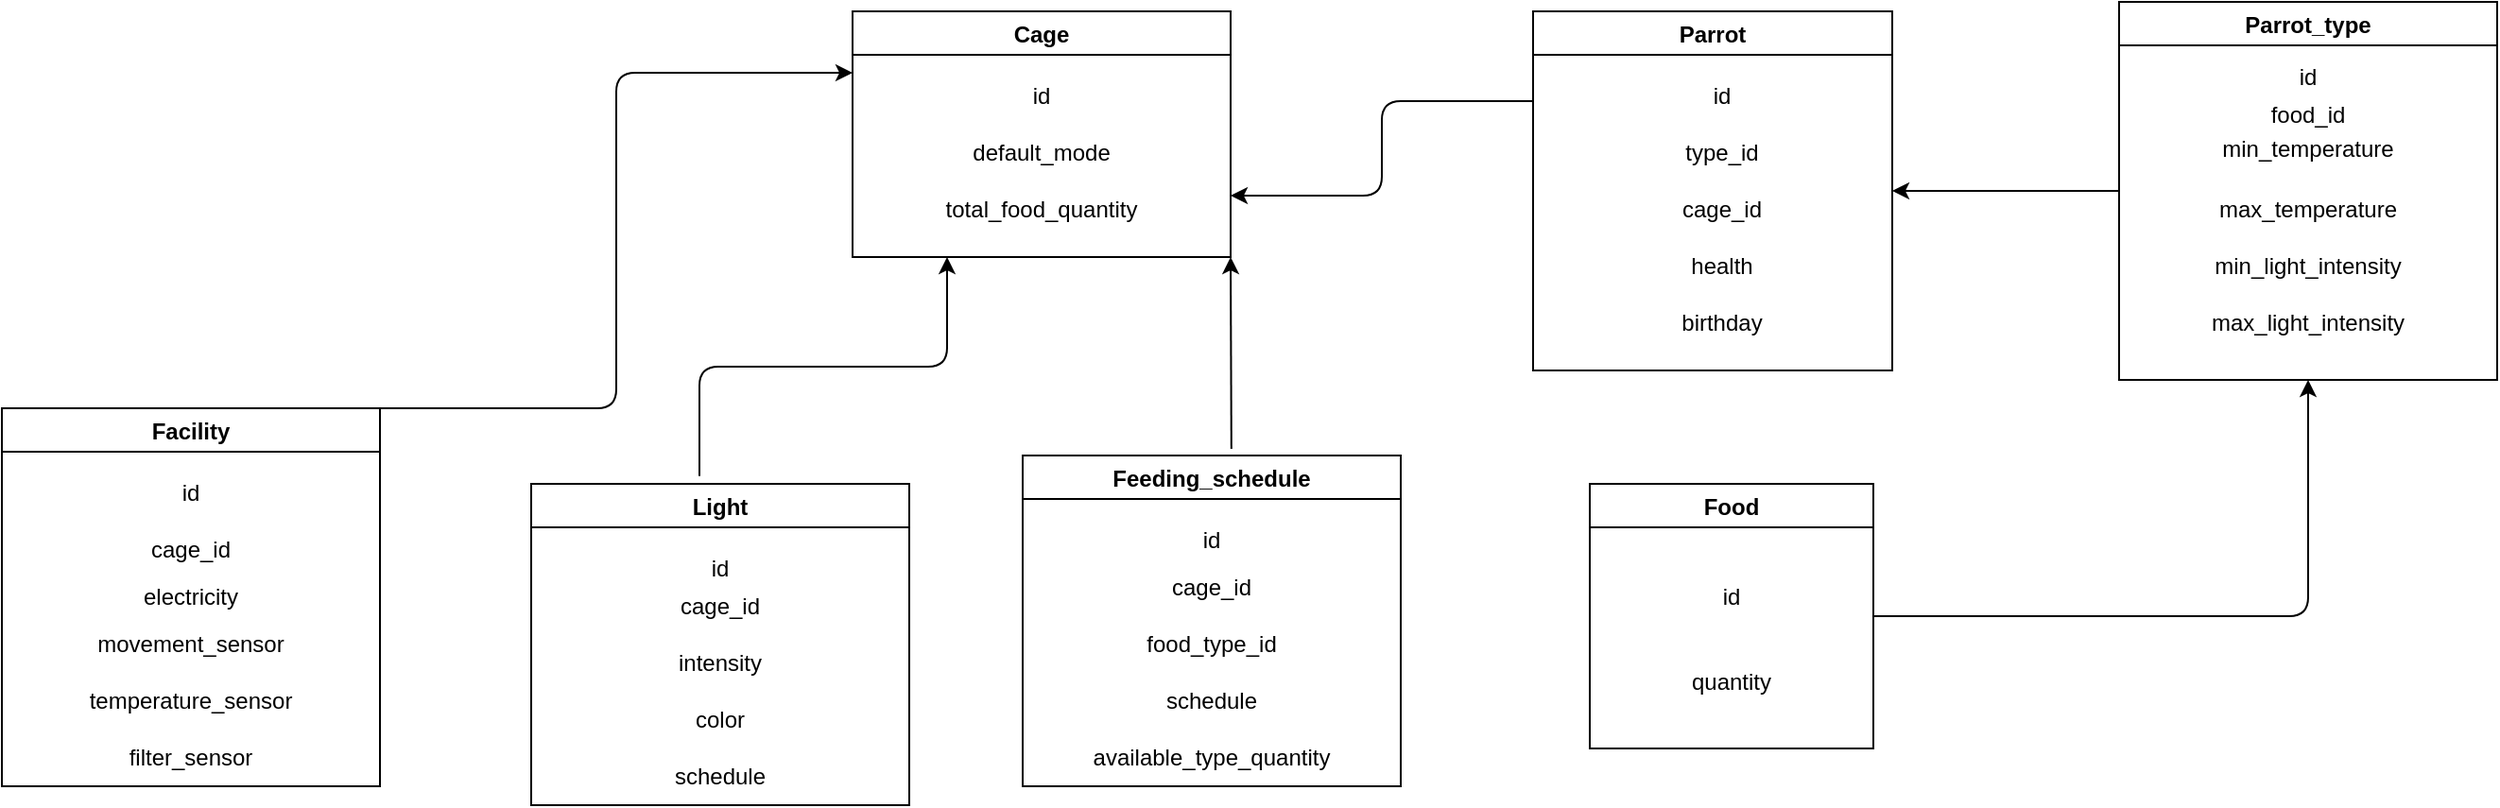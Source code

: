 <mxfile version="18.2.0" type="device"><diagram id="R2lEEEUBdFMjLlhIrx00" name="Page-1"><mxGraphModel dx="1298" dy="1824" grid="1" gridSize="10" guides="1" tooltips="1" connect="1" arrows="1" fold="1" page="1" pageScale="1" pageWidth="850" pageHeight="1100" math="0" shadow="0" extFonts="Permanent Marker^https://fonts.googleapis.com/css?family=Permanent+Marker"><root><mxCell id="0"/><mxCell id="1" parent="0"/><mxCell id="2BtBhpMtHVE-fV5poUMX-1" value="Facility" style="swimlane;" parent="1" vertex="1"><mxGeometry x="50" y="110" width="200" height="200" as="geometry"/></mxCell><mxCell id="2BtBhpMtHVE-fV5poUMX-2" value="id" style="text;html=1;strokeColor=none;fillColor=none;align=center;verticalAlign=middle;whiteSpace=wrap;rounded=0;" parent="2BtBhpMtHVE-fV5poUMX-1" vertex="1"><mxGeometry x="70" y="30" width="60" height="30" as="geometry"/></mxCell><mxCell id="2BtBhpMtHVE-fV5poUMX-3" value="movement_sensor" style="text;html=1;strokeColor=none;fillColor=none;align=center;verticalAlign=middle;whiteSpace=wrap;rounded=0;" parent="2BtBhpMtHVE-fV5poUMX-1" vertex="1"><mxGeometry x="70" y="110" width="60" height="30" as="geometry"/></mxCell><mxCell id="2BtBhpMtHVE-fV5poUMX-4" value="temperature_sensor&lt;br&gt;" style="text;html=1;strokeColor=none;fillColor=none;align=center;verticalAlign=middle;whiteSpace=wrap;rounded=0;" parent="2BtBhpMtHVE-fV5poUMX-1" vertex="1"><mxGeometry x="70" y="140" width="60" height="30" as="geometry"/></mxCell><mxCell id="2BtBhpMtHVE-fV5poUMX-5" value="filter_sensor" style="text;html=1;strokeColor=none;fillColor=none;align=center;verticalAlign=middle;whiteSpace=wrap;rounded=0;" parent="2BtBhpMtHVE-fV5poUMX-1" vertex="1"><mxGeometry x="70" y="170" width="60" height="30" as="geometry"/></mxCell><mxCell id="2BtBhpMtHVE-fV5poUMX-8" value="cage_id" style="text;html=1;strokeColor=none;fillColor=none;align=center;verticalAlign=middle;whiteSpace=wrap;rounded=0;" parent="2BtBhpMtHVE-fV5poUMX-1" vertex="1"><mxGeometry x="70" y="60" width="60" height="30" as="geometry"/></mxCell><mxCell id="2BtBhpMtHVE-fV5poUMX-9" value="electricity&lt;br&gt;" style="text;html=1;strokeColor=none;fillColor=none;align=center;verticalAlign=middle;whiteSpace=wrap;rounded=0;" parent="2BtBhpMtHVE-fV5poUMX-1" vertex="1"><mxGeometry x="70" y="85" width="60" height="30" as="geometry"/></mxCell><mxCell id="2BtBhpMtHVE-fV5poUMX-6" value="Cage" style="swimlane;" parent="1" vertex="1"><mxGeometry x="500" y="-100" width="200" height="130" as="geometry"/></mxCell><mxCell id="2BtBhpMtHVE-fV5poUMX-10" value="id" style="text;html=1;strokeColor=none;fillColor=none;align=center;verticalAlign=middle;whiteSpace=wrap;rounded=0;" parent="2BtBhpMtHVE-fV5poUMX-6" vertex="1"><mxGeometry x="70" y="30" width="60" height="30" as="geometry"/></mxCell><mxCell id="2BtBhpMtHVE-fV5poUMX-11" value="default_mode" style="text;html=1;strokeColor=none;fillColor=none;align=center;verticalAlign=middle;whiteSpace=wrap;rounded=0;" parent="2BtBhpMtHVE-fV5poUMX-6" vertex="1"><mxGeometry x="70" y="60" width="60" height="30" as="geometry"/></mxCell><mxCell id="2BtBhpMtHVE-fV5poUMX-12" value="total_food_quantity&lt;br&gt;" style="text;html=1;strokeColor=none;fillColor=none;align=center;verticalAlign=middle;whiteSpace=wrap;rounded=0;" parent="2BtBhpMtHVE-fV5poUMX-6" vertex="1"><mxGeometry x="70" y="90" width="60" height="30" as="geometry"/></mxCell><mxCell id="2BtBhpMtHVE-fV5poUMX-14" value="Parrot" style="swimlane;" parent="1" vertex="1"><mxGeometry x="860" y="-100" width="190" height="190" as="geometry"/></mxCell><mxCell id="2BtBhpMtHVE-fV5poUMX-15" value="id" style="text;html=1;strokeColor=none;fillColor=none;align=center;verticalAlign=middle;whiteSpace=wrap;rounded=0;" parent="2BtBhpMtHVE-fV5poUMX-14" vertex="1"><mxGeometry x="70" y="30" width="60" height="30" as="geometry"/></mxCell><mxCell id="2BtBhpMtHVE-fV5poUMX-16" value="type_id" style="text;html=1;strokeColor=none;fillColor=none;align=center;verticalAlign=middle;whiteSpace=wrap;rounded=0;" parent="2BtBhpMtHVE-fV5poUMX-14" vertex="1"><mxGeometry x="70" y="60" width="60" height="30" as="geometry"/></mxCell><mxCell id="2BtBhpMtHVE-fV5poUMX-17" value="cage_id" style="text;html=1;strokeColor=none;fillColor=none;align=center;verticalAlign=middle;whiteSpace=wrap;rounded=0;" parent="2BtBhpMtHVE-fV5poUMX-14" vertex="1"><mxGeometry x="70" y="90" width="60" height="30" as="geometry"/></mxCell><mxCell id="2BtBhpMtHVE-fV5poUMX-18" value="health" style="text;html=1;strokeColor=none;fillColor=none;align=center;verticalAlign=middle;whiteSpace=wrap;rounded=0;" parent="2BtBhpMtHVE-fV5poUMX-14" vertex="1"><mxGeometry x="70" y="120" width="60" height="30" as="geometry"/></mxCell><mxCell id="2BtBhpMtHVE-fV5poUMX-19" value="birthday&lt;br&gt;" style="text;html=1;strokeColor=none;fillColor=none;align=center;verticalAlign=middle;whiteSpace=wrap;rounded=0;" parent="2BtBhpMtHVE-fV5poUMX-14" vertex="1"><mxGeometry x="70" y="150" width="60" height="30" as="geometry"/></mxCell><mxCell id="2BtBhpMtHVE-fV5poUMX-20" value="Parrot_type" style="swimlane;" parent="1" vertex="1"><mxGeometry x="1170" y="-105" width="200" height="200" as="geometry"/></mxCell><mxCell id="2BtBhpMtHVE-fV5poUMX-21" value="id" style="text;html=1;strokeColor=none;fillColor=none;align=center;verticalAlign=middle;whiteSpace=wrap;rounded=0;" parent="2BtBhpMtHVE-fV5poUMX-20" vertex="1"><mxGeometry x="70" y="25" width="60" height="30" as="geometry"/></mxCell><mxCell id="2BtBhpMtHVE-fV5poUMX-22" value="food_id" style="text;html=1;strokeColor=none;fillColor=none;align=center;verticalAlign=middle;whiteSpace=wrap;rounded=0;" parent="2BtBhpMtHVE-fV5poUMX-20" vertex="1"><mxGeometry x="70" y="45" width="60" height="30" as="geometry"/></mxCell><mxCell id="2BtBhpMtHVE-fV5poUMX-23" value="min_temperature" style="text;html=1;strokeColor=none;fillColor=none;align=center;verticalAlign=middle;whiteSpace=wrap;rounded=0;" parent="2BtBhpMtHVE-fV5poUMX-20" vertex="1"><mxGeometry x="70" y="60" width="60" height="35" as="geometry"/></mxCell><mxCell id="2BtBhpMtHVE-fV5poUMX-24" value="max_temperature" style="text;html=1;strokeColor=none;fillColor=none;align=center;verticalAlign=middle;whiteSpace=wrap;rounded=0;" parent="2BtBhpMtHVE-fV5poUMX-20" vertex="1"><mxGeometry x="70" y="95" width="60" height="30" as="geometry"/></mxCell><mxCell id="2BtBhpMtHVE-fV5poUMX-25" value="min_light_intensity" style="text;html=1;strokeColor=none;fillColor=none;align=center;verticalAlign=middle;whiteSpace=wrap;rounded=0;" parent="2BtBhpMtHVE-fV5poUMX-20" vertex="1"><mxGeometry x="70" y="125" width="60" height="30" as="geometry"/></mxCell><mxCell id="2BtBhpMtHVE-fV5poUMX-26" value="max_light_intensity" style="text;html=1;strokeColor=none;fillColor=none;align=center;verticalAlign=middle;whiteSpace=wrap;rounded=0;" parent="2BtBhpMtHVE-fV5poUMX-20" vertex="1"><mxGeometry x="70" y="155" width="60" height="30" as="geometry"/></mxCell><mxCell id="2BtBhpMtHVE-fV5poUMX-27" value="Food" style="swimlane;" parent="1" vertex="1"><mxGeometry x="890" y="150" width="150" height="140" as="geometry"/></mxCell><mxCell id="2BtBhpMtHVE-fV5poUMX-28" value="id" style="text;html=1;strokeColor=none;fillColor=none;align=center;verticalAlign=middle;whiteSpace=wrap;rounded=0;" parent="2BtBhpMtHVE-fV5poUMX-27" vertex="1"><mxGeometry x="45" y="45" width="60" height="30" as="geometry"/></mxCell><mxCell id="2BtBhpMtHVE-fV5poUMX-29" value="quantity&lt;br&gt;" style="text;html=1;strokeColor=none;fillColor=none;align=center;verticalAlign=middle;whiteSpace=wrap;rounded=0;" parent="2BtBhpMtHVE-fV5poUMX-27" vertex="1"><mxGeometry x="45" y="90" width="60" height="30" as="geometry"/></mxCell><mxCell id="2BtBhpMtHVE-fV5poUMX-30" value="Feeding_schedule" style="swimlane;" parent="1" vertex="1"><mxGeometry x="590" y="135" width="200" height="175" as="geometry"/></mxCell><mxCell id="2BtBhpMtHVE-fV5poUMX-31" value="id" style="text;html=1;strokeColor=none;fillColor=none;align=center;verticalAlign=middle;whiteSpace=wrap;rounded=0;" parent="2BtBhpMtHVE-fV5poUMX-30" vertex="1"><mxGeometry x="70" y="30" width="60" height="30" as="geometry"/></mxCell><mxCell id="2BtBhpMtHVE-fV5poUMX-32" value="cage_id" style="text;html=1;strokeColor=none;fillColor=none;align=center;verticalAlign=middle;whiteSpace=wrap;rounded=0;" parent="2BtBhpMtHVE-fV5poUMX-30" vertex="1"><mxGeometry x="70" y="55" width="60" height="30" as="geometry"/></mxCell><mxCell id="2BtBhpMtHVE-fV5poUMX-33" value="food_type_id" style="text;html=1;strokeColor=none;fillColor=none;align=center;verticalAlign=middle;whiteSpace=wrap;rounded=0;" parent="2BtBhpMtHVE-fV5poUMX-30" vertex="1"><mxGeometry x="70" y="85" width="60" height="30" as="geometry"/></mxCell><mxCell id="2BtBhpMtHVE-fV5poUMX-34" value="schedule" style="text;html=1;strokeColor=none;fillColor=none;align=center;verticalAlign=middle;whiteSpace=wrap;rounded=0;" parent="2BtBhpMtHVE-fV5poUMX-30" vertex="1"><mxGeometry x="70" y="115" width="60" height="30" as="geometry"/></mxCell><mxCell id="2BtBhpMtHVE-fV5poUMX-35" value="available_type_quantity" style="text;html=1;strokeColor=none;fillColor=none;align=center;verticalAlign=middle;whiteSpace=wrap;rounded=0;" parent="2BtBhpMtHVE-fV5poUMX-30" vertex="1"><mxGeometry x="70" y="145" width="60" height="30" as="geometry"/></mxCell><mxCell id="2BtBhpMtHVE-fV5poUMX-37" value="Light" style="swimlane;" parent="1" vertex="1"><mxGeometry x="330" y="150" width="200" height="170" as="geometry"/></mxCell><mxCell id="2BtBhpMtHVE-fV5poUMX-38" value="id" style="text;html=1;strokeColor=none;fillColor=none;align=center;verticalAlign=middle;whiteSpace=wrap;rounded=0;" parent="2BtBhpMtHVE-fV5poUMX-37" vertex="1"><mxGeometry x="70" y="30" width="60" height="30" as="geometry"/></mxCell><mxCell id="2BtBhpMtHVE-fV5poUMX-39" value="cage_id" style="text;html=1;strokeColor=none;fillColor=none;align=center;verticalAlign=middle;whiteSpace=wrap;rounded=0;" parent="2BtBhpMtHVE-fV5poUMX-37" vertex="1"><mxGeometry x="70" y="50" width="60" height="30" as="geometry"/></mxCell><mxCell id="2BtBhpMtHVE-fV5poUMX-40" value="intensity" style="text;html=1;strokeColor=none;fillColor=none;align=center;verticalAlign=middle;whiteSpace=wrap;rounded=0;" parent="2BtBhpMtHVE-fV5poUMX-37" vertex="1"><mxGeometry x="70" y="80" width="60" height="30" as="geometry"/></mxCell><mxCell id="2BtBhpMtHVE-fV5poUMX-41" value="color" style="text;html=1;strokeColor=none;fillColor=none;align=center;verticalAlign=middle;whiteSpace=wrap;rounded=0;" parent="2BtBhpMtHVE-fV5poUMX-37" vertex="1"><mxGeometry x="70" y="110" width="60" height="30" as="geometry"/></mxCell><mxCell id="2BtBhpMtHVE-fV5poUMX-42" value="schedule" style="text;html=1;strokeColor=none;fillColor=none;align=center;verticalAlign=middle;whiteSpace=wrap;rounded=0;" parent="2BtBhpMtHVE-fV5poUMX-37" vertex="1"><mxGeometry x="70" y="140" width="60" height="30" as="geometry"/></mxCell><mxCell id="2BtBhpMtHVE-fV5poUMX-53" value="" style="edgeStyle=elbowEdgeStyle;elbow=horizontal;endArrow=classic;html=1;rounded=1;exitX=1;exitY=0;exitDx=0;exitDy=0;entryX=0;entryY=0.25;entryDx=0;entryDy=0;" parent="1" source="2BtBhpMtHVE-fV5poUMX-1" target="2BtBhpMtHVE-fV5poUMX-6" edge="1"><mxGeometry width="50" height="50" relative="1" as="geometry"><mxPoint x="300" y="-20" as="sourcePoint"/><mxPoint x="350" y="-70" as="targetPoint"/></mxGeometry></mxCell><mxCell id="2BtBhpMtHVE-fV5poUMX-54" value="" style="edgeStyle=elbowEdgeStyle;endArrow=classic;html=1;rounded=1;exitX=0.445;exitY=-0.024;exitDx=0;exitDy=0;exitPerimeter=0;elbow=vertical;entryX=0.25;entryY=1;entryDx=0;entryDy=0;" parent="1" source="2BtBhpMtHVE-fV5poUMX-37" target="2BtBhpMtHVE-fV5poUMX-6" edge="1"><mxGeometry width="50" height="50" relative="1" as="geometry"><mxPoint x="390" y="360" as="sourcePoint"/><mxPoint x="460" as="targetPoint"/></mxGeometry></mxCell><mxCell id="2BtBhpMtHVE-fV5poUMX-55" value="" style="endArrow=classic;html=1;rounded=1;exitX=0;exitY=0.25;exitDx=0;exitDy=0;entryX=1;entryY=0.75;entryDx=0;entryDy=0;edgeStyle=elbowEdgeStyle;" parent="1" source="2BtBhpMtHVE-fV5poUMX-14" target="2BtBhpMtHVE-fV5poUMX-6" edge="1"><mxGeometry width="50" height="50" relative="1" as="geometry"><mxPoint x="760" y="-140" as="sourcePoint"/><mxPoint x="810" y="-190" as="targetPoint"/></mxGeometry></mxCell><mxCell id="2BtBhpMtHVE-fV5poUMX-56" value="" style="endArrow=classic;html=1;rounded=1;elbow=vertical;exitX=0.552;exitY=-0.02;exitDx=0;exitDy=0;exitPerimeter=0;entryX=1;entryY=1;entryDx=0;entryDy=0;" parent="1" source="2BtBhpMtHVE-fV5poUMX-30" edge="1" target="2BtBhpMtHVE-fV5poUMX-6"><mxGeometry width="50" height="50" relative="1" as="geometry"><mxPoint x="680" y="130" as="sourcePoint"/><mxPoint x="640" y="30" as="targetPoint"/></mxGeometry></mxCell><mxCell id="2BtBhpMtHVE-fV5poUMX-58" value="" style="endArrow=classic;html=1;rounded=1;exitX=1;exitY=0.5;exitDx=0;exitDy=0;entryX=0.5;entryY=1;entryDx=0;entryDy=0;edgeStyle=orthogonalEdgeStyle;" parent="1" source="2BtBhpMtHVE-fV5poUMX-27" target="2BtBhpMtHVE-fV5poUMX-20" edge="1"><mxGeometry width="50" height="50" relative="1" as="geometry"><mxPoint x="1080" y="190" as="sourcePoint"/><mxPoint x="1130" y="140" as="targetPoint"/></mxGeometry></mxCell><mxCell id="2BtBhpMtHVE-fV5poUMX-59" value="" style="endArrow=classic;html=1;rounded=1;exitX=0;exitY=0.5;exitDx=0;exitDy=0;entryX=1;entryY=0.5;entryDx=0;entryDy=0;" parent="1" source="2BtBhpMtHVE-fV5poUMX-20" target="2BtBhpMtHVE-fV5poUMX-14" edge="1"><mxGeometry width="50" height="50" relative="1" as="geometry"><mxPoint x="1170" y="-40" as="sourcePoint"/><mxPoint x="1050" y="-40" as="targetPoint"/></mxGeometry></mxCell><mxCell id="2BtBhpMtHVE-fV5poUMX-60" style="edgeStyle=elbowEdgeStyle;rounded=1;orthogonalLoop=1;jettySize=auto;html=1;exitX=0.75;exitY=0;exitDx=0;exitDy=0;" parent="1" source="2BtBhpMtHVE-fV5poUMX-30" target="2BtBhpMtHVE-fV5poUMX-30" edge="1"><mxGeometry relative="1" as="geometry"/></mxCell></root></mxGraphModel></diagram></mxfile>
